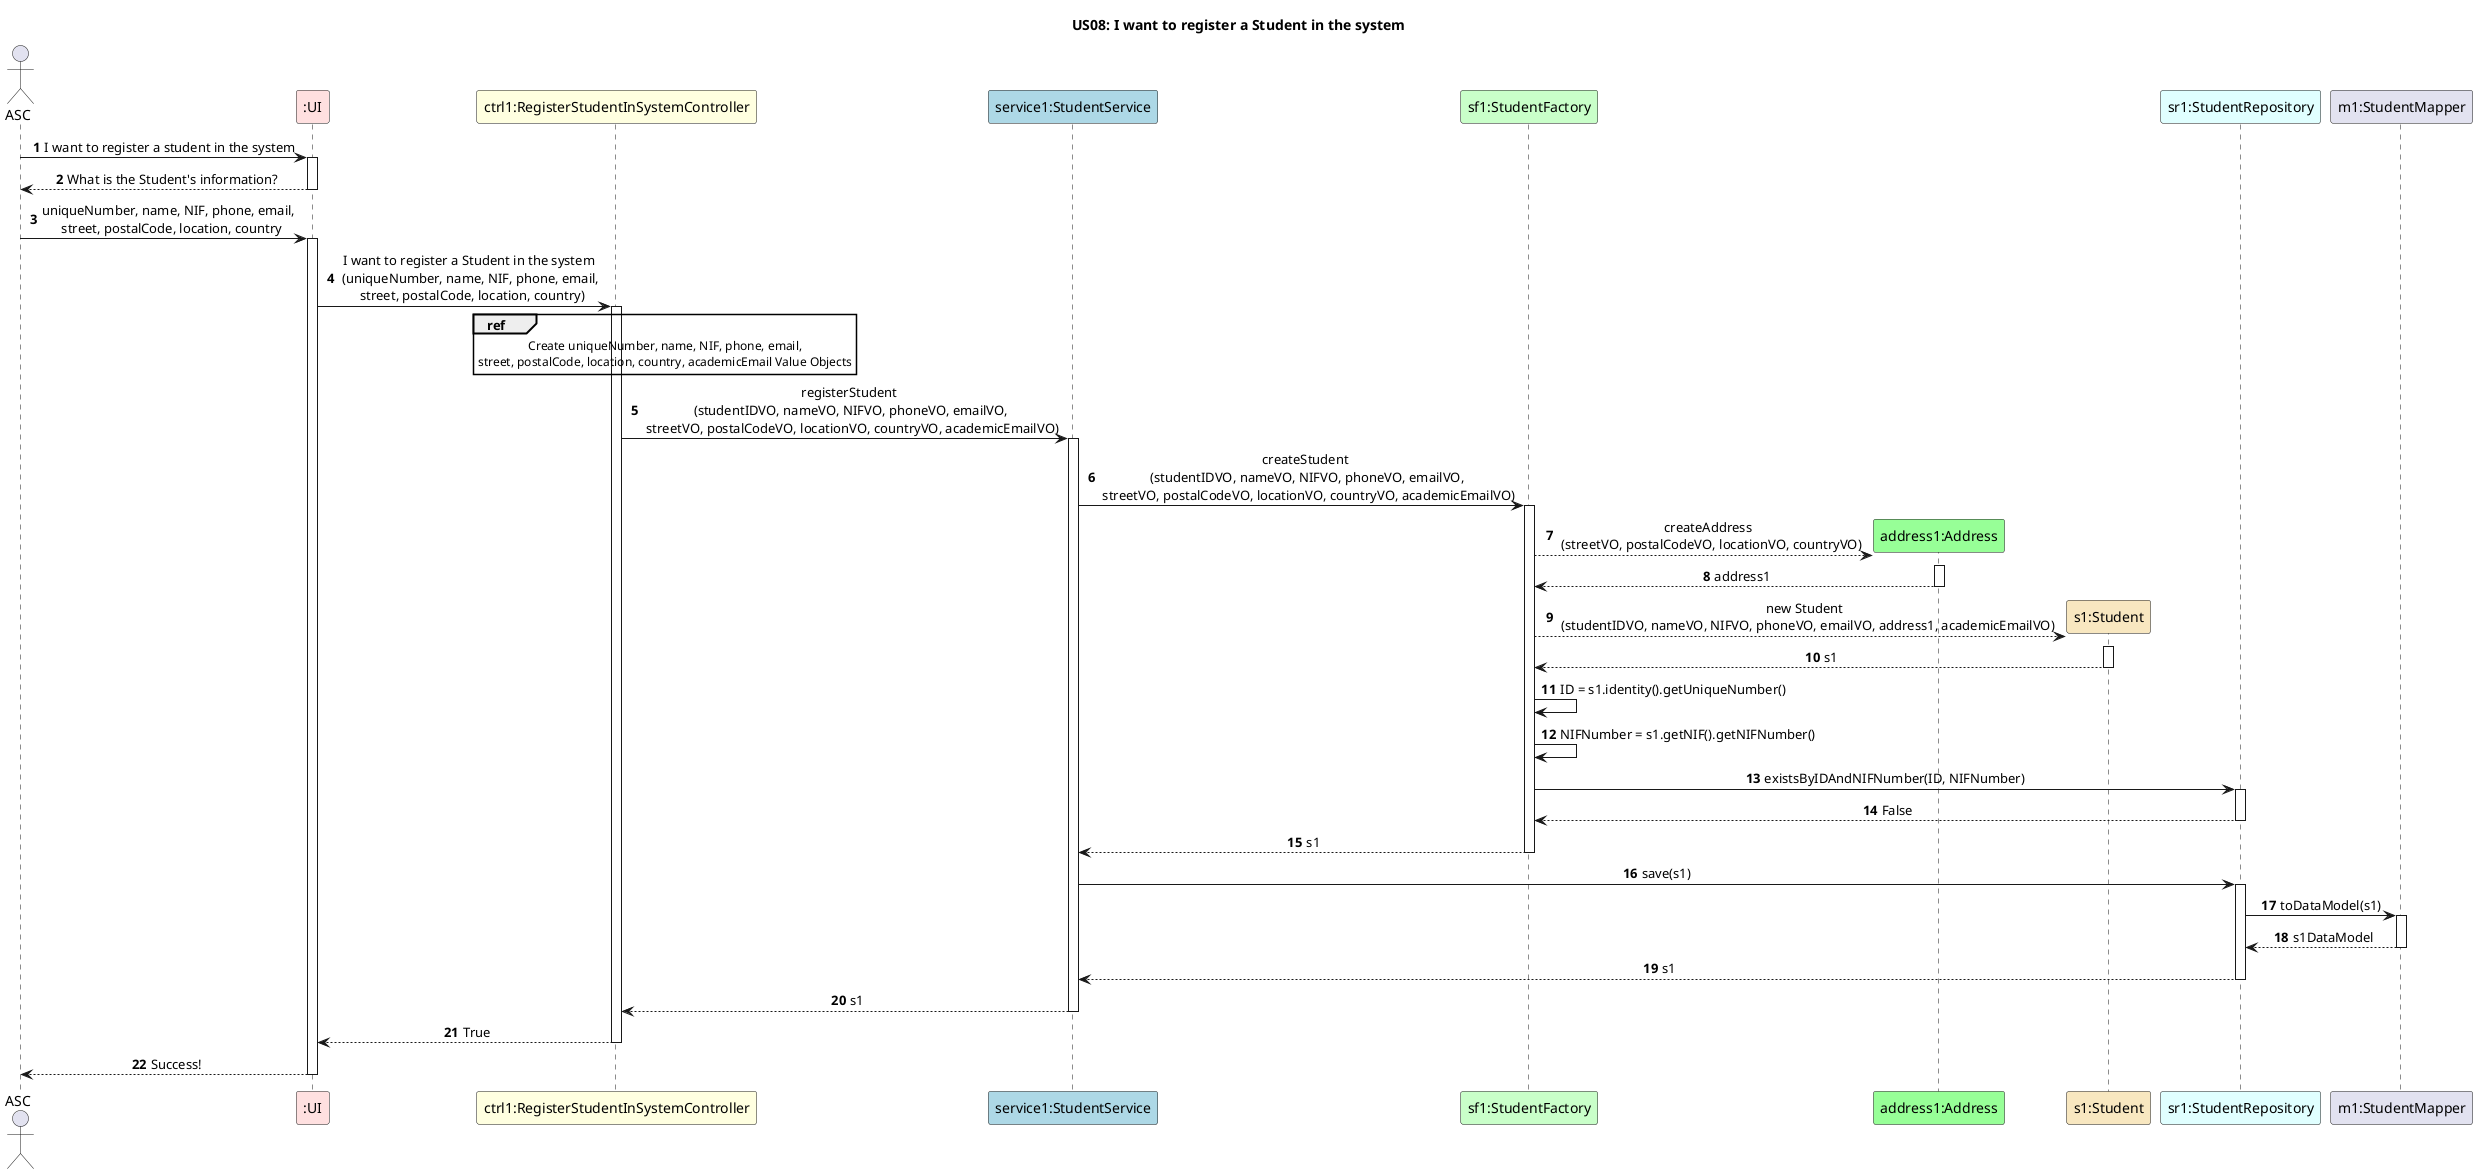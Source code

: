 @startuml
autonumber
skinparam sequenceMessageAlign center
title US08: I want to register a Student in the system

actor ASC
participant ":UI" as UI #implementation
participant "ctrl1:RegisterStudentInSystemController" as ctrl #lightyellow
participant "service1:StudentService" as service #lightblue
participant "sf1:StudentFactory" as SF #technology
participant "address1:Address" as A #physical
participant "s1:Student" as s1 #strategy
participant "sr1:StudentRepository" as SR #lightcyan
participant "m1:StudentMapper" as mapper

ASC -> UI: I want to register a student in the system
activate UI
UI --> ASC: What is the Student's information?
deactivate UI
ASC -> UI: uniqueNumber, name, NIF, phone, email, \n street, postalCode, location, country
activate UI
UI -> ctrl: I want to register a Student in the system \n (uniqueNumber, name, NIF, phone, email, \n street, postalCode, location, country)
activate ctrl

ref over ctrl
    Create uniqueNumber, name, NIF, phone, email,
    street, postalCode, location, country, academicEmail Value Objects
end ref

ctrl -> service: registerStudent \n (studentIDVO, nameVO, NIFVO, phoneVO, emailVO, \n streetVO, postalCodeVO, locationVO, countryVO, academicEmailVO)
activate service

service -> SF: createStudent \n (studentIDVO, nameVO, NIFVO, phoneVO, emailVO, \n streetVO, postalCodeVO, locationVO, countryVO, academicEmailVO)
activate SF

SF --> A**: createAddress \n (streetVO, postalCodeVO, locationVO, countryVO)
activate A

A --> SF: address1
deactivate A

SF --> s1**: new Student \n (studentIDVO, nameVO, NIFVO, phoneVO, emailVO, address1, academicEmailVO)
activate s1
s1 --> SF: s1
deactivate s1
SF -> SF: ID = s1.identity().getUniqueNumber()
SF -> SF: NIFNumber = s1.getNIF().getNIFNumber()
SF -> SR: existsByIDAndNIFNumber(ID, NIFNumber)
activate SR
SR --> SF: False
deactivate SR
SF --> service: s1
deactivate SF

service -> SR: save(s1)
activate SR
SR -> mapper: toDataModel(s1)
activate mapper
mapper --> SR: s1DataModel
deactivate mapper
SR --> service: s1
deactivate SR
service --> ctrl: s1
deactivate service
ctrl --> UI: True
deactivate ctrl
UI --> ASC: Success!
deactivate UI

@enduml